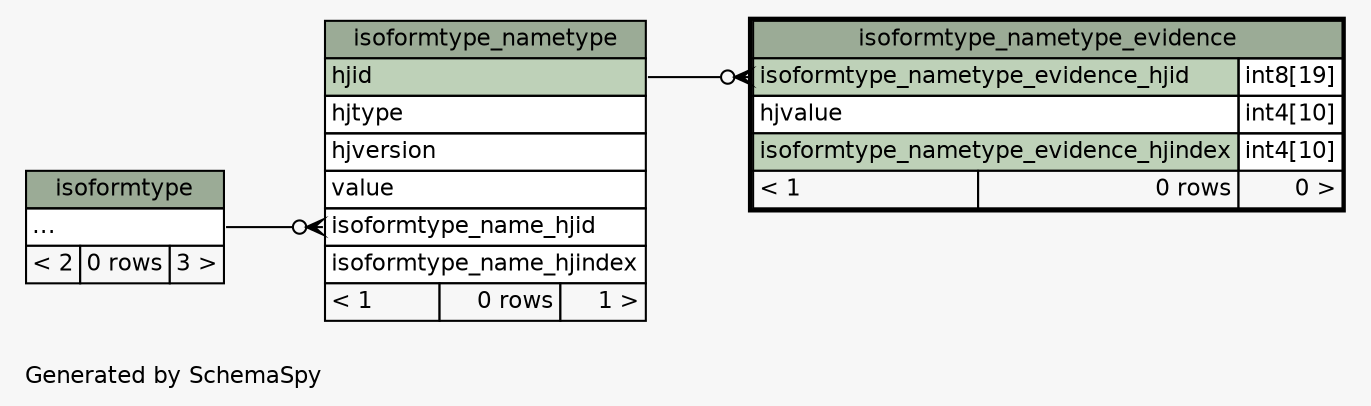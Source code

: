 // dot 2.38.0 on Windows 8.1 6.3
// SchemaSpy rev 590
digraph "twoDegreesRelationshipsDiagram" {
  graph [
    rankdir="RL"
    bgcolor="#f7f7f7"
    label="\nGenerated by SchemaSpy"
    labeljust="l"
    nodesep="0.18"
    ranksep="0.46"
    fontname="Helvetica"
    fontsize="11"
  ];
  node [
    fontname="Helvetica"
    fontsize="11"
    shape="plaintext"
  ];
  edge [
    arrowsize="0.8"
  ];
  "isoformtype_nametype":"isoformtype_name_hjid":w -> "isoformtype":"elipses":e [arrowhead=none dir=back arrowtail=crowodot];
  "isoformtype_nametype_evidence":"isoformtype_nametype_evidence_hjid":w -> "isoformtype_nametype":"hjid":e [arrowhead=none dir=back arrowtail=crowodot];
  "isoformtype" [
    label=<
    <TABLE BORDER="0" CELLBORDER="1" CELLSPACING="0" BGCOLOR="#ffffff">
      <TR><TD COLSPAN="3" BGCOLOR="#9bab96" ALIGN="CENTER">isoformtype</TD></TR>
      <TR><TD PORT="elipses" COLSPAN="3" ALIGN="LEFT">...</TD></TR>
      <TR><TD ALIGN="LEFT" BGCOLOR="#f7f7f7">&lt; 2</TD><TD ALIGN="RIGHT" BGCOLOR="#f7f7f7">0 rows</TD><TD ALIGN="RIGHT" BGCOLOR="#f7f7f7">3 &gt;</TD></TR>
    </TABLE>>
    URL="isoformtype.html"
    tooltip="isoformtype"
  ];
  "isoformtype_nametype" [
    label=<
    <TABLE BORDER="0" CELLBORDER="1" CELLSPACING="0" BGCOLOR="#ffffff">
      <TR><TD COLSPAN="3" BGCOLOR="#9bab96" ALIGN="CENTER">isoformtype_nametype</TD></TR>
      <TR><TD PORT="hjid" COLSPAN="3" BGCOLOR="#bed1b8" ALIGN="LEFT">hjid</TD></TR>
      <TR><TD PORT="hjtype" COLSPAN="3" ALIGN="LEFT">hjtype</TD></TR>
      <TR><TD PORT="hjversion" COLSPAN="3" ALIGN="LEFT">hjversion</TD></TR>
      <TR><TD PORT="value" COLSPAN="3" ALIGN="LEFT">value</TD></TR>
      <TR><TD PORT="isoformtype_name_hjid" COLSPAN="3" ALIGN="LEFT">isoformtype_name_hjid</TD></TR>
      <TR><TD PORT="isoformtype_name_hjindex" COLSPAN="3" ALIGN="LEFT">isoformtype_name_hjindex</TD></TR>
      <TR><TD ALIGN="LEFT" BGCOLOR="#f7f7f7">&lt; 1</TD><TD ALIGN="RIGHT" BGCOLOR="#f7f7f7">0 rows</TD><TD ALIGN="RIGHT" BGCOLOR="#f7f7f7">1 &gt;</TD></TR>
    </TABLE>>
    URL="isoformtype_nametype.html"
    tooltip="isoformtype_nametype"
  ];
  "isoformtype_nametype_evidence" [
    label=<
    <TABLE BORDER="2" CELLBORDER="1" CELLSPACING="0" BGCOLOR="#ffffff">
      <TR><TD COLSPAN="3" BGCOLOR="#9bab96" ALIGN="CENTER">isoformtype_nametype_evidence</TD></TR>
      <TR><TD PORT="isoformtype_nametype_evidence_hjid" COLSPAN="2" BGCOLOR="#bed1b8" ALIGN="LEFT">isoformtype_nametype_evidence_hjid</TD><TD PORT="isoformtype_nametype_evidence_hjid.type" ALIGN="LEFT">int8[19]</TD></TR>
      <TR><TD PORT="hjvalue" COLSPAN="2" ALIGN="LEFT">hjvalue</TD><TD PORT="hjvalue.type" ALIGN="LEFT">int4[10]</TD></TR>
      <TR><TD PORT="isoformtype_nametype_evidence_hjindex" COLSPAN="2" BGCOLOR="#bed1b8" ALIGN="LEFT">isoformtype_nametype_evidence_hjindex</TD><TD PORT="isoformtype_nametype_evidence_hjindex.type" ALIGN="LEFT">int4[10]</TD></TR>
      <TR><TD ALIGN="LEFT" BGCOLOR="#f7f7f7">&lt; 1</TD><TD ALIGN="RIGHT" BGCOLOR="#f7f7f7">0 rows</TD><TD ALIGN="RIGHT" BGCOLOR="#f7f7f7">0 &gt;</TD></TR>
    </TABLE>>
    URL="isoformtype_nametype_evidence.html"
    tooltip="isoformtype_nametype_evidence"
  ];
}
